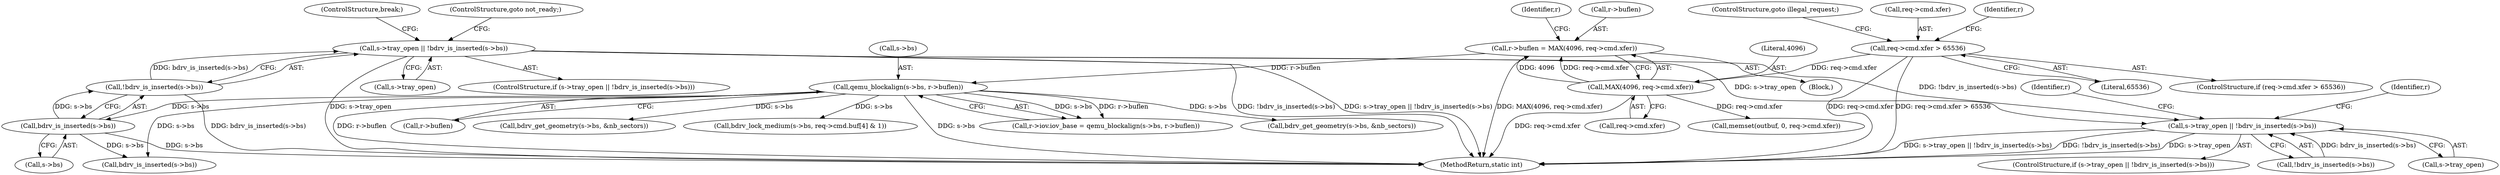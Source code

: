 digraph "0_qemu_7285477ab11831b1cf56e45878a89170dd06d9b9@API" {
"1000197" [label="(Call,s->tray_open || !bdrv_is_inserted(s->bs))"];
"1000201" [label="(Call,!bdrv_is_inserted(s->bs))"];
"1000202" [label="(Call,bdrv_is_inserted(s->bs))"];
"1000172" [label="(Call,qemu_blockalign(s->bs, r->buflen))"];
"1000155" [label="(Call,r->buflen = MAX(4096, req->cmd.xfer))"];
"1000159" [label="(Call,MAX(4096, req->cmd.xfer))"];
"1000146" [label="(Call,req->cmd.xfer > 65536)"];
"1000641" [label="(Call,s->tray_open || !bdrv_is_inserted(s->bs))"];
"1000173" [label="(Call,s->bs)"];
"1000161" [label="(Call,req->cmd.xfer)"];
"1000646" [label="(Call,bdrv_is_inserted(s->bs))"];
"1000156" [label="(Call,r->buflen)"];
"1000682" [label="(MethodReturn,static int)"];
"1000645" [label="(Call,!bdrv_is_inserted(s->bs))"];
"1000641" [label="(Call,s->tray_open || !bdrv_is_inserted(s->bs))"];
"1000203" [label="(Call,s->bs)"];
"1000155" [label="(Call,r->buflen = MAX(4096, req->cmd.xfer))"];
"1000166" [label="(Call,r->iov.iov_base = qemu_blockalign(s->bs, r->buflen))"];
"1000152" [label="(Literal,65536)"];
"1000642" [label="(Call,s->tray_open)"];
"1000640" [label="(ControlStructure,if (s->tray_open || !bdrv_is_inserted(s->bs)))"];
"1000159" [label="(Call,MAX(4096, req->cmd.xfer))"];
"1000198" [label="(Call,s->tray_open)"];
"1000145" [label="(ControlStructure,if (req->cmd.xfer > 65536))"];
"1000157" [label="(Identifier,r)"];
"1000197" [label="(Call,s->tray_open || !bdrv_is_inserted(s->bs))"];
"1000341" [label="(Call,bdrv_get_geometry(s->bs, &nb_sectors))"];
"1000144" [label="(Block,)"];
"1000201" [label="(Call,!bdrv_is_inserted(s->bs))"];
"1000176" [label="(Call,r->buflen)"];
"1000658" [label="(Identifier,r)"];
"1000146" [label="(Call,req->cmd.xfer > 65536)"];
"1000206" [label="(ControlStructure,goto not_ready;)"];
"1000196" [label="(ControlStructure,if (s->tray_open || !bdrv_is_inserted(s->bs)))"];
"1000154" [label="(ControlStructure,goto illegal_request;)"];
"1000470" [label="(Call,bdrv_get_geometry(s->bs, &nb_sectors))"];
"1000172" [label="(Call,qemu_blockalign(s->bs, r->buflen))"];
"1000160" [label="(Literal,4096)"];
"1000462" [label="(Call,memset(outbuf, 0, req->cmd.xfer))"];
"1000322" [label="(Call,bdrv_lock_medium(s->bs, req->cmd.buf[4] & 1))"];
"1000202" [label="(Call,bdrv_is_inserted(s->bs))"];
"1000147" [label="(Call,req->cmd.xfer)"];
"1000652" [label="(Identifier,r)"];
"1000207" [label="(ControlStructure,break;)"];
"1000169" [label="(Identifier,r)"];
"1000197" -> "1000196"  [label="AST: "];
"1000197" -> "1000198"  [label="CFG: "];
"1000197" -> "1000201"  [label="CFG: "];
"1000198" -> "1000197"  [label="AST: "];
"1000201" -> "1000197"  [label="AST: "];
"1000206" -> "1000197"  [label="CFG: "];
"1000207" -> "1000197"  [label="CFG: "];
"1000197" -> "1000682"  [label="DDG: !bdrv_is_inserted(s->bs)"];
"1000197" -> "1000682"  [label="DDG: s->tray_open || !bdrv_is_inserted(s->bs)"];
"1000197" -> "1000682"  [label="DDG: s->tray_open"];
"1000201" -> "1000197"  [label="DDG: bdrv_is_inserted(s->bs)"];
"1000197" -> "1000641"  [label="DDG: s->tray_open"];
"1000197" -> "1000641"  [label="DDG: !bdrv_is_inserted(s->bs)"];
"1000201" -> "1000202"  [label="CFG: "];
"1000202" -> "1000201"  [label="AST: "];
"1000201" -> "1000682"  [label="DDG: bdrv_is_inserted(s->bs)"];
"1000202" -> "1000201"  [label="DDG: s->bs"];
"1000202" -> "1000203"  [label="CFG: "];
"1000203" -> "1000202"  [label="AST: "];
"1000202" -> "1000682"  [label="DDG: s->bs"];
"1000172" -> "1000202"  [label="DDG: s->bs"];
"1000202" -> "1000646"  [label="DDG: s->bs"];
"1000172" -> "1000166"  [label="AST: "];
"1000172" -> "1000176"  [label="CFG: "];
"1000173" -> "1000172"  [label="AST: "];
"1000176" -> "1000172"  [label="AST: "];
"1000166" -> "1000172"  [label="CFG: "];
"1000172" -> "1000682"  [label="DDG: r->buflen"];
"1000172" -> "1000682"  [label="DDG: s->bs"];
"1000172" -> "1000166"  [label="DDG: s->bs"];
"1000172" -> "1000166"  [label="DDG: r->buflen"];
"1000155" -> "1000172"  [label="DDG: r->buflen"];
"1000172" -> "1000322"  [label="DDG: s->bs"];
"1000172" -> "1000341"  [label="DDG: s->bs"];
"1000172" -> "1000470"  [label="DDG: s->bs"];
"1000172" -> "1000646"  [label="DDG: s->bs"];
"1000155" -> "1000144"  [label="AST: "];
"1000155" -> "1000159"  [label="CFG: "];
"1000156" -> "1000155"  [label="AST: "];
"1000159" -> "1000155"  [label="AST: "];
"1000169" -> "1000155"  [label="CFG: "];
"1000155" -> "1000682"  [label="DDG: MAX(4096, req->cmd.xfer)"];
"1000159" -> "1000155"  [label="DDG: 4096"];
"1000159" -> "1000155"  [label="DDG: req->cmd.xfer"];
"1000159" -> "1000161"  [label="CFG: "];
"1000160" -> "1000159"  [label="AST: "];
"1000161" -> "1000159"  [label="AST: "];
"1000159" -> "1000682"  [label="DDG: req->cmd.xfer"];
"1000146" -> "1000159"  [label="DDG: req->cmd.xfer"];
"1000159" -> "1000462"  [label="DDG: req->cmd.xfer"];
"1000146" -> "1000145"  [label="AST: "];
"1000146" -> "1000152"  [label="CFG: "];
"1000147" -> "1000146"  [label="AST: "];
"1000152" -> "1000146"  [label="AST: "];
"1000154" -> "1000146"  [label="CFG: "];
"1000157" -> "1000146"  [label="CFG: "];
"1000146" -> "1000682"  [label="DDG: req->cmd.xfer > 65536"];
"1000146" -> "1000682"  [label="DDG: req->cmd.xfer"];
"1000641" -> "1000640"  [label="AST: "];
"1000641" -> "1000642"  [label="CFG: "];
"1000641" -> "1000645"  [label="CFG: "];
"1000642" -> "1000641"  [label="AST: "];
"1000645" -> "1000641"  [label="AST: "];
"1000652" -> "1000641"  [label="CFG: "];
"1000658" -> "1000641"  [label="CFG: "];
"1000641" -> "1000682"  [label="DDG: s->tray_open || !bdrv_is_inserted(s->bs)"];
"1000641" -> "1000682"  [label="DDG: !bdrv_is_inserted(s->bs)"];
"1000641" -> "1000682"  [label="DDG: s->tray_open"];
"1000645" -> "1000641"  [label="DDG: bdrv_is_inserted(s->bs)"];
}
